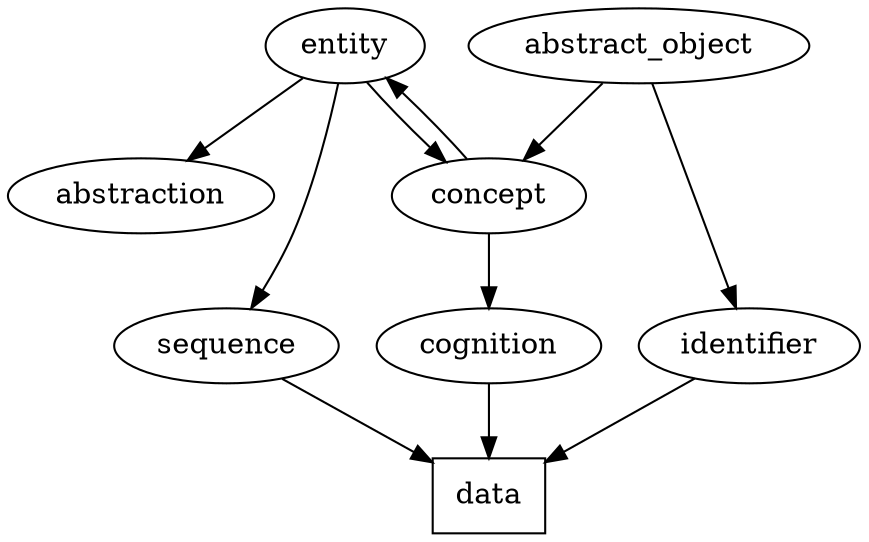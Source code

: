 digraph G {
"cognition" -> "data"
"data" [shape=rectangle]
"sequence" -> "data"
"data" [shape=rectangle]
"identifier" -> "data"
"data" [shape=rectangle]
"concept" -> "cognition"
"entity" -> "abstraction"
"abstract_object" -> "concept"
"entity" -> "concept"
"entity" -> "sequence"
"concept" -> "entity"
"abstract_object" -> "identifier"
"sequence"
"identifier"
"concept"
"abstraction"
"entity"
"abstract_object"
"cognition"
"identifier"
"concept"
"abstraction"
"entity"
"abstract_object"
"cognition"
"sequence"
"concept"
"abstraction"
"entity"
"abstract_object"
"data"
"data" [shape=rectangle]
"sequence"
"identifier"
"abstraction"
"entity"
"abstract_object"
"data"
"data" [shape=rectangle]
"cognition"
"sequence"
"identifier"
"concept"
"abstract_object"
"data"
"data" [shape=rectangle]
"cognition"
"sequence"
"identifier"
"abstraction"
"entity"
"data"
"data" [shape=rectangle]
"cognition"
"sequence"
"identifier"
"abstraction"
"abstract_object"
"data"
"data" [shape=rectangle]
"cognition"
"identifier"
"concept"
"abstraction"
"abstract_object"
"data"
"data" [shape=rectangle]
"cognition"
"sequence"
"identifier"
"abstraction"
"abstract_object"
"data"
"data" [shape=rectangle]
"cognition"
"sequence"
"concept"
"abstraction"
"entity"
}

